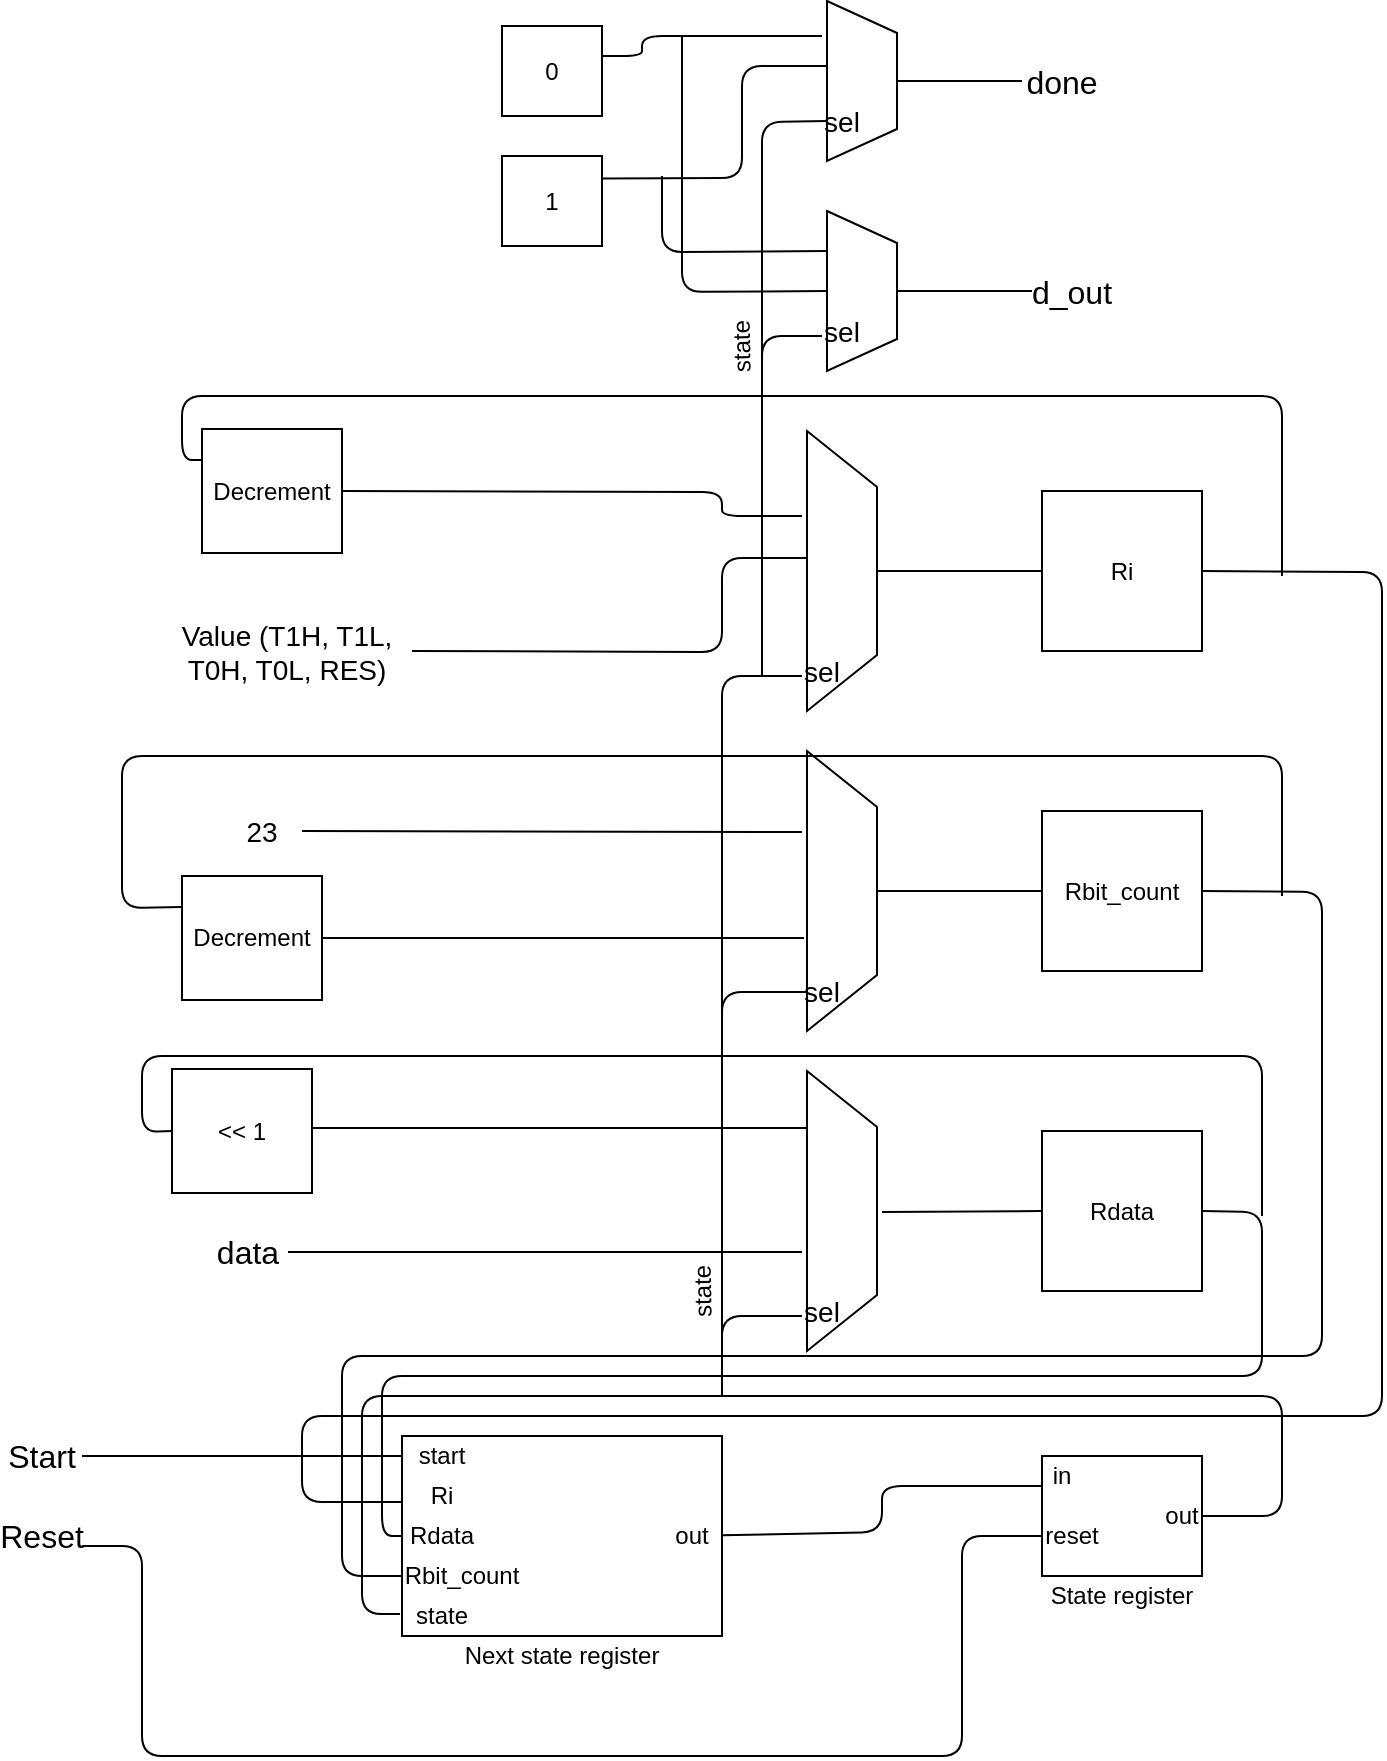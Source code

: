 <mxfile version="12.3.2" type="device" pages="1"><diagram id="Ftmi7BkvQv1vCo7eZjnh" name="Page-1"><mxGraphModel dx="1422" dy="822" grid="1" gridSize="10" guides="1" tooltips="1" connect="1" arrows="1" fold="1" page="1" pageScale="1" pageWidth="850" pageHeight="1100" math="0" shadow="0"><root><mxCell id="0"/><mxCell id="1" parent="0"/><mxCell id="9FeoC755FoUTf2JG3c3M-1" value="Rbit_count" style="rounded=0;whiteSpace=wrap;html=1;" vertex="1" parent="1"><mxGeometry x="560" y="467.5" width="80" height="80" as="geometry"/></mxCell><mxCell id="9FeoC755FoUTf2JG3c3M-2" value="Rdata" style="rounded=0;whiteSpace=wrap;html=1;" vertex="1" parent="1"><mxGeometry x="560" y="627.5" width="80" height="80" as="geometry"/></mxCell><mxCell id="9FeoC755FoUTf2JG3c3M-3" value="Ri" style="rounded=0;whiteSpace=wrap;html=1;" vertex="1" parent="1"><mxGeometry x="560" y="307.5" width="80" height="80" as="geometry"/></mxCell><mxCell id="9FeoC755FoUTf2JG3c3M-4" value="" style="rounded=0;whiteSpace=wrap;html=1;" vertex="1" parent="1"><mxGeometry x="240" y="780" width="160" height="100" as="geometry"/></mxCell><mxCell id="9FeoC755FoUTf2JG3c3M-5" value="Next state register" style="text;html=1;strokeColor=none;fillColor=none;align=center;verticalAlign=middle;whiteSpace=wrap;rounded=0;" vertex="1" parent="1"><mxGeometry x="270" y="880" width="100" height="20" as="geometry"/></mxCell><mxCell id="9FeoC755FoUTf2JG3c3M-6" value="" style="rounded=0;whiteSpace=wrap;html=1;" vertex="1" parent="1"><mxGeometry x="560" y="790" width="80" height="60" as="geometry"/></mxCell><mxCell id="9FeoC755FoUTf2JG3c3M-7" value="State register" style="text;html=1;strokeColor=none;fillColor=none;align=center;verticalAlign=middle;whiteSpace=wrap;rounded=0;" vertex="1" parent="1"><mxGeometry x="550" y="850" width="100" height="20" as="geometry"/></mxCell><mxCell id="9FeoC755FoUTf2JG3c3M-8" value="&lt;font style=&quot;font-size: 16px&quot;&gt;Start&lt;/font&gt;" style="text;html=1;strokeColor=none;fillColor=none;align=center;verticalAlign=middle;whiteSpace=wrap;rounded=0;" vertex="1" parent="1"><mxGeometry x="40" y="780" width="40" height="20" as="geometry"/></mxCell><mxCell id="9FeoC755FoUTf2JG3c3M-9" value="&lt;font style=&quot;font-size: 16px&quot;&gt;Reset&lt;/font&gt;" style="text;html=1;strokeColor=none;fillColor=none;align=center;verticalAlign=middle;whiteSpace=wrap;rounded=0;" vertex="1" parent="1"><mxGeometry x="40" y="820" width="40" height="20" as="geometry"/></mxCell><mxCell id="9FeoC755FoUTf2JG3c3M-11" value="" style="shape=trapezoid;perimeter=trapezoidPerimeter;whiteSpace=wrap;html=1;rotation=90;" vertex="1" parent="1"><mxGeometry x="390" y="330" width="140" height="35" as="geometry"/></mxCell><mxCell id="9FeoC755FoUTf2JG3c3M-13" value="" style="shape=trapezoid;perimeter=trapezoidPerimeter;whiteSpace=wrap;html=1;rotation=90;" vertex="1" parent="1"><mxGeometry x="390" y="490" width="140" height="35" as="geometry"/></mxCell><mxCell id="9FeoC755FoUTf2JG3c3M-14" value="" style="shape=trapezoid;perimeter=trapezoidPerimeter;whiteSpace=wrap;html=1;rotation=90;" vertex="1" parent="1"><mxGeometry x="390" y="650" width="140" height="35" as="geometry"/></mxCell><mxCell id="9FeoC755FoUTf2JG3c3M-15" value="&amp;lt;&amp;lt; 1" style="rounded=0;whiteSpace=wrap;html=1;" vertex="1" parent="1"><mxGeometry x="125" y="596.5" width="70" height="62" as="geometry"/></mxCell><mxCell id="9FeoC755FoUTf2JG3c3M-16" value="Decrement" style="rounded=0;whiteSpace=wrap;html=1;" vertex="1" parent="1"><mxGeometry x="140" y="276.5" width="70" height="62" as="geometry"/></mxCell><mxCell id="9FeoC755FoUTf2JG3c3M-18" value="Value (T1H, T1L, T0H, T0L, RES)" style="text;html=1;strokeColor=none;fillColor=none;align=center;verticalAlign=middle;whiteSpace=wrap;rounded=0;fontSize=14;" vertex="1" parent="1"><mxGeometry x="120" y="361" width="125" height="53" as="geometry"/></mxCell><mxCell id="9FeoC755FoUTf2JG3c3M-19" value="start" style="text;html=1;strokeColor=none;fillColor=none;align=center;verticalAlign=middle;whiteSpace=wrap;rounded=0;" vertex="1" parent="1"><mxGeometry x="240" y="780" width="40" height="20" as="geometry"/></mxCell><mxCell id="9FeoC755FoUTf2JG3c3M-20" value="Ri" style="text;html=1;strokeColor=none;fillColor=none;align=center;verticalAlign=middle;whiteSpace=wrap;rounded=0;" vertex="1" parent="1"><mxGeometry x="250" y="800" width="20" height="20" as="geometry"/></mxCell><mxCell id="9FeoC755FoUTf2JG3c3M-22" value="Rdata" style="text;html=1;strokeColor=none;fillColor=none;align=center;verticalAlign=middle;whiteSpace=wrap;rounded=0;" vertex="1" parent="1"><mxGeometry x="245" y="820" width="30" height="20" as="geometry"/></mxCell><mxCell id="9FeoC755FoUTf2JG3c3M-23" value="Rbit_count" style="text;html=1;strokeColor=none;fillColor=none;align=center;verticalAlign=middle;whiteSpace=wrap;rounded=0;" vertex="1" parent="1"><mxGeometry x="240" y="840" width="60" height="20" as="geometry"/></mxCell><mxCell id="9FeoC755FoUTf2JG3c3M-24" value="out" style="text;html=1;strokeColor=none;fillColor=none;align=center;verticalAlign=middle;whiteSpace=wrap;rounded=0;" vertex="1" parent="1"><mxGeometry x="370" y="820" width="30" height="20" as="geometry"/></mxCell><mxCell id="9FeoC755FoUTf2JG3c3M-25" value="" style="endArrow=none;html=1;entryX=0;entryY=0.25;entryDx=0;entryDy=0;" edge="1" parent="1" source="9FeoC755FoUTf2JG3c3M-24" target="9FeoC755FoUTf2JG3c3M-6"><mxGeometry width="50" height="50" relative="1" as="geometry"><mxPoint x="500" y="940" as="sourcePoint"/><mxPoint x="550" y="890" as="targetPoint"/><Array as="points"><mxPoint x="480" y="828"/><mxPoint x="480" y="805"/></Array></mxGeometry></mxCell><mxCell id="9FeoC755FoUTf2JG3c3M-26" value="in" style="text;html=1;strokeColor=none;fillColor=none;align=center;verticalAlign=middle;whiteSpace=wrap;rounded=0;" vertex="1" parent="1"><mxGeometry x="560" y="790" width="20" height="20" as="geometry"/></mxCell><mxCell id="9FeoC755FoUTf2JG3c3M-28" value="" style="endArrow=none;html=1;exitX=1;exitY=0.75;exitDx=0;exitDy=0;entryX=0;entryY=0.5;entryDx=0;entryDy=0;" edge="1" parent="1" source="9FeoC755FoUTf2JG3c3M-9" target="9FeoC755FoUTf2JG3c3M-29"><mxGeometry width="50" height="50" relative="1" as="geometry"><mxPoint x="200" y="1000" as="sourcePoint"/><mxPoint x="250" y="950" as="targetPoint"/><Array as="points"><mxPoint x="110" y="835"/><mxPoint x="110" y="940"/><mxPoint x="520" y="940"/><mxPoint x="520" y="830"/></Array></mxGeometry></mxCell><mxCell id="9FeoC755FoUTf2JG3c3M-29" value="reset" style="text;html=1;strokeColor=none;fillColor=none;align=center;verticalAlign=middle;whiteSpace=wrap;rounded=0;" vertex="1" parent="1"><mxGeometry x="560" y="820" width="30" height="20" as="geometry"/></mxCell><mxCell id="9FeoC755FoUTf2JG3c3M-30" value="state" style="text;html=1;strokeColor=none;fillColor=none;align=center;verticalAlign=middle;whiteSpace=wrap;rounded=0;" vertex="1" parent="1"><mxGeometry x="245" y="860" width="30" height="20" as="geometry"/></mxCell><mxCell id="9FeoC755FoUTf2JG3c3M-31" value="" style="endArrow=none;html=1;exitX=1;exitY=0.5;exitDx=0;exitDy=0;entryX=-0.006;entryY=0.89;entryDx=0;entryDy=0;entryPerimeter=0;" edge="1" parent="1" source="9FeoC755FoUTf2JG3c3M-32" target="9FeoC755FoUTf2JG3c3M-4"><mxGeometry width="50" height="50" relative="1" as="geometry"><mxPoint x="680" y="890" as="sourcePoint"/><mxPoint x="740" y="910" as="targetPoint"/><Array as="points"><mxPoint x="680" y="820"/><mxPoint x="680" y="760"/><mxPoint x="220" y="760"/><mxPoint x="220" y="869"/></Array></mxGeometry></mxCell><mxCell id="9FeoC755FoUTf2JG3c3M-32" value="out" style="text;html=1;strokeColor=none;fillColor=none;align=center;verticalAlign=middle;whiteSpace=wrap;rounded=0;" vertex="1" parent="1"><mxGeometry x="620" y="810" width="20" height="20" as="geometry"/></mxCell><mxCell id="9FeoC755FoUTf2JG3c3M-33" value="" style="endArrow=none;html=1;" edge="1" parent="1"><mxGeometry width="50" height="50" relative="1" as="geometry"><mxPoint x="400" y="760" as="sourcePoint"/><mxPoint x="440" y="720" as="targetPoint"/><Array as="points"><mxPoint x="400" y="720"/></Array></mxGeometry></mxCell><mxCell id="9FeoC755FoUTf2JG3c3M-34" value="" style="endArrow=none;html=1;entryX=0.861;entryY=1.014;entryDx=0;entryDy=0;entryPerimeter=0;" edge="1" parent="1" target="9FeoC755FoUTf2JG3c3M-13"><mxGeometry width="50" height="50" relative="1" as="geometry"><mxPoint x="400" y="730" as="sourcePoint"/><mxPoint x="800" y="670" as="targetPoint"/><Array as="points"><mxPoint x="400" y="558"/></Array></mxGeometry></mxCell><mxCell id="9FeoC755FoUTf2JG3c3M-35" value="" style="endArrow=none;html=1;exitX=0.875;exitY=1.071;exitDx=0;exitDy=0;exitPerimeter=0;" edge="1" parent="1" source="9FeoC755FoUTf2JG3c3M-11"><mxGeometry width="50" height="50" relative="1" as="geometry"><mxPoint x="280" y="700" as="sourcePoint"/><mxPoint x="400" y="570" as="targetPoint"/><Array as="points"><mxPoint x="400" y="400"/></Array></mxGeometry></mxCell><mxCell id="9FeoC755FoUTf2JG3c3M-36" value="" style="endArrow=none;html=1;exitX=1;exitY=0.5;exitDx=0;exitDy=0;entryX=0;entryY=0.5;entryDx=0;entryDy=0;" edge="1" parent="1" source="9FeoC755FoUTf2JG3c3M-2" target="9FeoC755FoUTf2JG3c3M-4"><mxGeometry width="50" height="50" relative="1" as="geometry"><mxPoint x="760" y="750" as="sourcePoint"/><mxPoint x="810" y="700" as="targetPoint"/><Array as="points"><mxPoint x="670" y="668"/><mxPoint x="670" y="750"/><mxPoint x="230" y="750"/><mxPoint x="230" y="830"/></Array></mxGeometry></mxCell><mxCell id="9FeoC755FoUTf2JG3c3M-37" value="" style="endArrow=none;html=1;exitX=1;exitY=0.5;exitDx=0;exitDy=0;entryX=0;entryY=0.5;entryDx=0;entryDy=0;" edge="1" parent="1" source="9FeoC755FoUTf2JG3c3M-1" target="9FeoC755FoUTf2JG3c3M-23"><mxGeometry width="50" height="50" relative="1" as="geometry"><mxPoint x="720" y="600" as="sourcePoint"/><mxPoint x="770" y="550" as="targetPoint"/><Array as="points"><mxPoint x="700" y="508"/><mxPoint x="700" y="740"/><mxPoint x="210" y="740"/><mxPoint x="210" y="850"/><mxPoint x="230" y="850"/></Array></mxGeometry></mxCell><mxCell id="9FeoC755FoUTf2JG3c3M-38" value="" style="endArrow=none;html=1;exitX=1;exitY=0.5;exitDx=0;exitDy=0;entryX=0;entryY=0.33;entryDx=0;entryDy=0;entryPerimeter=0;" edge="1" parent="1" source="9FeoC755FoUTf2JG3c3M-3" target="9FeoC755FoUTf2JG3c3M-4"><mxGeometry width="50" height="50" relative="1" as="geometry"><mxPoint x="310" y="680" as="sourcePoint"/><mxPoint x="360" y="630" as="targetPoint"/><Array as="points"><mxPoint x="730" y="348"/><mxPoint x="730" y="770"/><mxPoint x="190" y="770"/><mxPoint x="190" y="813"/></Array></mxGeometry></mxCell><mxCell id="9FeoC755FoUTf2JG3c3M-40" value="" style="endArrow=none;html=1;entryX=0.204;entryY=0.986;entryDx=0;entryDy=0;entryPerimeter=0;" edge="1" parent="1" target="9FeoC755FoUTf2JG3c3M-14"><mxGeometry width="50" height="50" relative="1" as="geometry"><mxPoint x="195" y="626" as="sourcePoint"/><mxPoint x="260" y="510" as="targetPoint"/><Array as="points"><mxPoint x="240" y="626"/></Array></mxGeometry></mxCell><mxCell id="9FeoC755FoUTf2JG3c3M-41" value="" style="endArrow=none;html=1;exitX=0;exitY=0.5;exitDx=0;exitDy=0;" edge="1" parent="1" source="9FeoC755FoUTf2JG3c3M-2"><mxGeometry width="50" height="50" relative="1" as="geometry"><mxPoint x="150" y="730" as="sourcePoint"/><mxPoint x="480" y="668" as="targetPoint"/></mxGeometry></mxCell><mxCell id="9FeoC755FoUTf2JG3c3M-42" value="" style="endArrow=none;html=1;exitX=0;exitY=0.5;exitDx=0;exitDy=0;entryX=0.5;entryY=0;entryDx=0;entryDy=0;" edge="1" parent="1" source="9FeoC755FoUTf2JG3c3M-1" target="9FeoC755FoUTf2JG3c3M-13"><mxGeometry width="50" height="50" relative="1" as="geometry"><mxPoint x="230" y="720" as="sourcePoint"/><mxPoint x="280" y="670" as="targetPoint"/></mxGeometry></mxCell><mxCell id="9FeoC755FoUTf2JG3c3M-43" value="" style="endArrow=none;html=1;exitX=0;exitY=0.5;exitDx=0;exitDy=0;entryX=0.5;entryY=0;entryDx=0;entryDy=0;" edge="1" parent="1" source="9FeoC755FoUTf2JG3c3M-3" target="9FeoC755FoUTf2JG3c3M-11"><mxGeometry width="50" height="50" relative="1" as="geometry"><mxPoint x="330" y="350" as="sourcePoint"/><mxPoint x="380" y="300" as="targetPoint"/></mxGeometry></mxCell><mxCell id="9FeoC755FoUTf2JG3c3M-44" value="" style="endArrow=none;html=1;exitX=0;exitY=0.5;exitDx=0;exitDy=0;entryX=1;entryY=0.5;entryDx=0;entryDy=0;" edge="1" parent="1" source="9FeoC755FoUTf2JG3c3M-19" target="9FeoC755FoUTf2JG3c3M-8"><mxGeometry width="50" height="50" relative="1" as="geometry"><mxPoint x="120" y="830" as="sourcePoint"/><mxPoint x="170" y="780" as="targetPoint"/></mxGeometry></mxCell><mxCell id="9FeoC755FoUTf2JG3c3M-45" value="state" style="text;html=1;strokeColor=none;fillColor=none;align=center;verticalAlign=middle;whiteSpace=wrap;rounded=0;rotation=-91;" vertex="1" parent="1"><mxGeometry x="370" y="697.5" width="40" height="20" as="geometry"/></mxCell><mxCell id="9FeoC755FoUTf2JG3c3M-46" value="&lt;font style=&quot;font-size: 16px&quot;&gt;data&lt;/font&gt;" style="text;html=1;strokeColor=none;fillColor=none;align=center;verticalAlign=middle;whiteSpace=wrap;rounded=0;" vertex="1" parent="1"><mxGeometry x="142.5" y="677.5" width="40" height="20" as="geometry"/></mxCell><mxCell id="9FeoC755FoUTf2JG3c3M-47" value="&lt;font style=&quot;font-size: 16px&quot;&gt;done&lt;/font&gt;" style="text;html=1;strokeColor=none;fillColor=none;align=center;verticalAlign=middle;whiteSpace=wrap;rounded=0;" vertex="1" parent="1"><mxGeometry x="550" y="92.5" width="40" height="20" as="geometry"/></mxCell><mxCell id="9FeoC755FoUTf2JG3c3M-48" value="&lt;font style=&quot;font-size: 16px&quot;&gt;d_out&lt;/font&gt;" style="text;html=1;strokeColor=none;fillColor=none;align=center;verticalAlign=middle;whiteSpace=wrap;rounded=0;" vertex="1" parent="1"><mxGeometry x="555" y="197.5" width="40" height="20" as="geometry"/></mxCell><mxCell id="9FeoC755FoUTf2JG3c3M-49" value="" style="endArrow=none;html=1;fontSize=14;exitX=1;exitY=0.5;exitDx=0;exitDy=0;" edge="1" parent="1" source="9FeoC755FoUTf2JG3c3M-16"><mxGeometry width="50" height="50" relative="1" as="geometry"><mxPoint x="270" y="280" as="sourcePoint"/><mxPoint x="440" y="320" as="targetPoint"/><Array as="points"><mxPoint x="400" y="308"/><mxPoint x="400" y="320"/></Array></mxGeometry></mxCell><mxCell id="9FeoC755FoUTf2JG3c3M-50" value="" style="endArrow=none;html=1;fontSize=14;exitX=1;exitY=0.5;exitDx=0;exitDy=0;entryX=0.454;entryY=0.986;entryDx=0;entryDy=0;entryPerimeter=0;" edge="1" parent="1" source="9FeoC755FoUTf2JG3c3M-18" target="9FeoC755FoUTf2JG3c3M-11"><mxGeometry width="50" height="50" relative="1" as="geometry"><mxPoint x="300" y="490" as="sourcePoint"/><mxPoint x="350" y="440" as="targetPoint"/><Array as="points"><mxPoint x="400" y="388"/><mxPoint x="400" y="341"/></Array></mxGeometry></mxCell><mxCell id="9FeoC755FoUTf2JG3c3M-51" value="23" style="text;html=1;strokeColor=none;fillColor=none;align=center;verticalAlign=middle;whiteSpace=wrap;rounded=0;fontSize=14;" vertex="1" parent="1"><mxGeometry x="150" y="467.5" width="40" height="20" as="geometry"/></mxCell><mxCell id="9FeoC755FoUTf2JG3c3M-52" value="" style="endArrow=none;html=1;fontSize=14;exitX=1;exitY=0.5;exitDx=0;exitDy=0;" edge="1" parent="1" source="9FeoC755FoUTf2JG3c3M-51"><mxGeometry width="50" height="50" relative="1" as="geometry"><mxPoint x="220" y="560" as="sourcePoint"/><mxPoint x="440" y="478" as="targetPoint"/></mxGeometry></mxCell><mxCell id="9FeoC755FoUTf2JG3c3M-54" value="Decrement" style="rounded=0;whiteSpace=wrap;html=1;" vertex="1" parent="1"><mxGeometry x="130" y="500" width="70" height="62" as="geometry"/></mxCell><mxCell id="9FeoC755FoUTf2JG3c3M-55" value="" style="endArrow=none;html=1;fontSize=14;entryX=0;entryY=0.25;entryDx=0;entryDy=0;" edge="1" parent="1" target="9FeoC755FoUTf2JG3c3M-16"><mxGeometry width="50" height="50" relative="1" as="geometry"><mxPoint x="680" y="350" as="sourcePoint"/><mxPoint x="100" y="490" as="targetPoint"/><Array as="points"><mxPoint x="680" y="260"/><mxPoint x="130" y="260"/><mxPoint x="130" y="292"/></Array></mxGeometry></mxCell><mxCell id="9FeoC755FoUTf2JG3c3M-56" value="" style="endArrow=none;html=1;fontSize=14;entryX=0;entryY=0.5;entryDx=0;entryDy=0;" edge="1" parent="1" target="9FeoC755FoUTf2JG3c3M-15"><mxGeometry width="50" height="50" relative="1" as="geometry"><mxPoint x="670" y="670" as="sourcePoint"/><mxPoint x="100" y="630" as="targetPoint"/><Array as="points"><mxPoint x="670" y="590"/><mxPoint x="110" y="590"/><mxPoint x="110" y="628"/></Array></mxGeometry></mxCell><mxCell id="9FeoC755FoUTf2JG3c3M-57" value="" style="endArrow=none;html=1;fontSize=14;entryX=0;entryY=0.25;entryDx=0;entryDy=0;" edge="1" parent="1" target="9FeoC755FoUTf2JG3c3M-54"><mxGeometry width="50" height="50" relative="1" as="geometry"><mxPoint x="680" y="510" as="sourcePoint"/><mxPoint x="100" y="480" as="targetPoint"/><Array as="points"><mxPoint x="680" y="440"/><mxPoint x="100" y="440"/><mxPoint x="100" y="516"/></Array></mxGeometry></mxCell><mxCell id="9FeoC755FoUTf2JG3c3M-58" value="" style="endArrow=none;html=1;fontSize=14;exitX=1;exitY=0.5;exitDx=0;exitDy=0;entryX=0.668;entryY=1.043;entryDx=0;entryDy=0;entryPerimeter=0;" edge="1" parent="1" source="9FeoC755FoUTf2JG3c3M-54" target="9FeoC755FoUTf2JG3c3M-13"><mxGeometry width="50" height="50" relative="1" as="geometry"><mxPoint x="260" y="560" as="sourcePoint"/><mxPoint x="310" y="510" as="targetPoint"/></mxGeometry></mxCell><mxCell id="9FeoC755FoUTf2JG3c3M-59" value="" style="endArrow=none;html=1;fontSize=14;" edge="1" parent="1"><mxGeometry width="50" height="50" relative="1" as="geometry"><mxPoint x="183" y="688" as="sourcePoint"/><mxPoint x="440" y="688" as="targetPoint"/></mxGeometry></mxCell><mxCell id="9FeoC755FoUTf2JG3c3M-60" value="" style="endArrow=none;html=1;fontSize=14;" edge="1" parent="1"><mxGeometry width="50" height="50" relative="1" as="geometry"><mxPoint x="420" y="400" as="sourcePoint"/><mxPoint x="450" y="230" as="targetPoint"/><Array as="points"><mxPoint x="420" y="230"/></Array></mxGeometry></mxCell><mxCell id="9FeoC755FoUTf2JG3c3M-61" value="" style="shape=trapezoid;perimeter=trapezoidPerimeter;whiteSpace=wrap;html=1;rotation=90;" vertex="1" parent="1"><mxGeometry x="430" y="85" width="80" height="35" as="geometry"/></mxCell><mxCell id="9FeoC755FoUTf2JG3c3M-62" value="" style="shape=trapezoid;perimeter=trapezoidPerimeter;whiteSpace=wrap;html=1;rotation=90;" vertex="1" parent="1"><mxGeometry x="430" y="190" width="80" height="35" as="geometry"/></mxCell><mxCell id="9FeoC755FoUTf2JG3c3M-64" value="0" style="rounded=0;whiteSpace=wrap;html=1;" vertex="1" parent="1"><mxGeometry x="290" y="75" width="50" height="45" as="geometry"/></mxCell><mxCell id="9FeoC755FoUTf2JG3c3M-65" value="1" style="rounded=0;whiteSpace=wrap;html=1;" vertex="1" parent="1"><mxGeometry x="290" y="140" width="50" height="45" as="geometry"/></mxCell><mxCell id="9FeoC755FoUTf2JG3c3M-66" value="" style="endArrow=none;html=1;fontSize=14;entryX=0.75;entryY=1;entryDx=0;entryDy=0;" edge="1" parent="1" target="9FeoC755FoUTf2JG3c3M-61"><mxGeometry width="50" height="50" relative="1" as="geometry"><mxPoint x="420" y="240" as="sourcePoint"/><mxPoint x="220" y="160" as="targetPoint"/><Array as="points"><mxPoint x="420" y="123"/></Array></mxGeometry></mxCell><mxCell id="9FeoC755FoUTf2JG3c3M-67" value="" style="endArrow=none;html=1;fontSize=14;" edge="1" parent="1"><mxGeometry width="50" height="50" relative="1" as="geometry"><mxPoint x="450" y="80" as="sourcePoint"/><mxPoint x="340" y="90" as="targetPoint"/><Array as="points"><mxPoint x="360" y="80"/><mxPoint x="360" y="90"/></Array></mxGeometry></mxCell><mxCell id="9FeoC755FoUTf2JG3c3M-68" value="" style="endArrow=none;html=1;fontSize=14;exitX=0.406;exitY=0.986;exitDx=0;exitDy=0;exitPerimeter=0;entryX=1;entryY=0.25;entryDx=0;entryDy=0;" edge="1" parent="1" source="9FeoC755FoUTf2JG3c3M-61" target="9FeoC755FoUTf2JG3c3M-65"><mxGeometry width="50" height="50" relative="1" as="geometry"><mxPoint x="170" y="200" as="sourcePoint"/><mxPoint x="220" y="150" as="targetPoint"/><Array as="points"><mxPoint x="410" y="95"/><mxPoint x="410" y="151"/></Array></mxGeometry></mxCell><mxCell id="9FeoC755FoUTf2JG3c3M-69" value="" style="endArrow=none;html=1;fontSize=14;exitX=0.25;exitY=1;exitDx=0;exitDy=0;" edge="1" parent="1" source="9FeoC755FoUTf2JG3c3M-62"><mxGeometry width="50" height="50" relative="1" as="geometry"><mxPoint x="300" y="270" as="sourcePoint"/><mxPoint x="370" y="150" as="targetPoint"/><Array as="points"><mxPoint x="370" y="188"/></Array></mxGeometry></mxCell><mxCell id="9FeoC755FoUTf2JG3c3M-70" value="" style="endArrow=none;html=1;fontSize=14;entryX=0.5;entryY=1;entryDx=0;entryDy=0;" edge="1" parent="1" target="9FeoC755FoUTf2JG3c3M-62"><mxGeometry width="50" height="50" relative="1" as="geometry"><mxPoint x="380" y="80" as="sourcePoint"/><mxPoint x="240" y="160" as="targetPoint"/><Array as="points"><mxPoint x="380" y="208"/></Array></mxGeometry></mxCell><mxCell id="9FeoC755FoUTf2JG3c3M-71" value="" style="endArrow=none;html=1;fontSize=14;exitX=0.5;exitY=0;exitDx=0;exitDy=0;entryX=0;entryY=0.5;entryDx=0;entryDy=0;" edge="1" parent="1" source="9FeoC755FoUTf2JG3c3M-61" target="9FeoC755FoUTf2JG3c3M-47"><mxGeometry width="50" height="50" relative="1" as="geometry"><mxPoint x="580" y="210" as="sourcePoint"/><mxPoint x="630" y="160" as="targetPoint"/></mxGeometry></mxCell><mxCell id="9FeoC755FoUTf2JG3c3M-72" value="" style="endArrow=none;html=1;fontSize=14;exitX=0.5;exitY=0;exitDx=0;exitDy=0;entryX=0;entryY=0.5;entryDx=0;entryDy=0;" edge="1" parent="1" source="9FeoC755FoUTf2JG3c3M-62" target="9FeoC755FoUTf2JG3c3M-48"><mxGeometry width="50" height="50" relative="1" as="geometry"><mxPoint x="150" y="200" as="sourcePoint"/><mxPoint x="550" y="208" as="targetPoint"/></mxGeometry></mxCell><mxCell id="9FeoC755FoUTf2JG3c3M-73" value="state" style="text;html=1;strokeColor=none;fillColor=none;align=center;verticalAlign=middle;whiteSpace=wrap;rounded=0;rotation=-91;" vertex="1" parent="1"><mxGeometry x="390" y="225" width="40" height="20" as="geometry"/></mxCell><mxCell id="9FeoC755FoUTf2JG3c3M-74" value="sel" style="text;html=1;strokeColor=none;fillColor=none;align=center;verticalAlign=middle;whiteSpace=wrap;rounded=0;fontSize=14;" vertex="1" parent="1"><mxGeometry x="440" y="547.5" width="20" height="20" as="geometry"/></mxCell><mxCell id="9FeoC755FoUTf2JG3c3M-75" value="sel" style="text;html=1;strokeColor=none;fillColor=none;align=center;verticalAlign=middle;whiteSpace=wrap;rounded=0;fontSize=14;" vertex="1" parent="1"><mxGeometry x="440" y="707.5" width="20" height="20" as="geometry"/></mxCell><mxCell id="9FeoC755FoUTf2JG3c3M-76" value="sel" style="text;html=1;strokeColor=none;fillColor=none;align=center;verticalAlign=middle;whiteSpace=wrap;rounded=0;fontSize=14;" vertex="1" parent="1"><mxGeometry x="440" y="387.5" width="20" height="20" as="geometry"/></mxCell><mxCell id="9FeoC755FoUTf2JG3c3M-77" value="sel" style="text;html=1;strokeColor=none;fillColor=none;align=center;verticalAlign=middle;whiteSpace=wrap;rounded=0;fontSize=14;" vertex="1" parent="1"><mxGeometry x="450" y="217.5" width="20" height="20" as="geometry"/></mxCell><mxCell id="9FeoC755FoUTf2JG3c3M-78" value="sel" style="text;html=1;strokeColor=none;fillColor=none;align=center;verticalAlign=middle;whiteSpace=wrap;rounded=0;fontSize=14;" vertex="1" parent="1"><mxGeometry x="450" y="112.5" width="20" height="20" as="geometry"/></mxCell></root></mxGraphModel></diagram></mxfile>